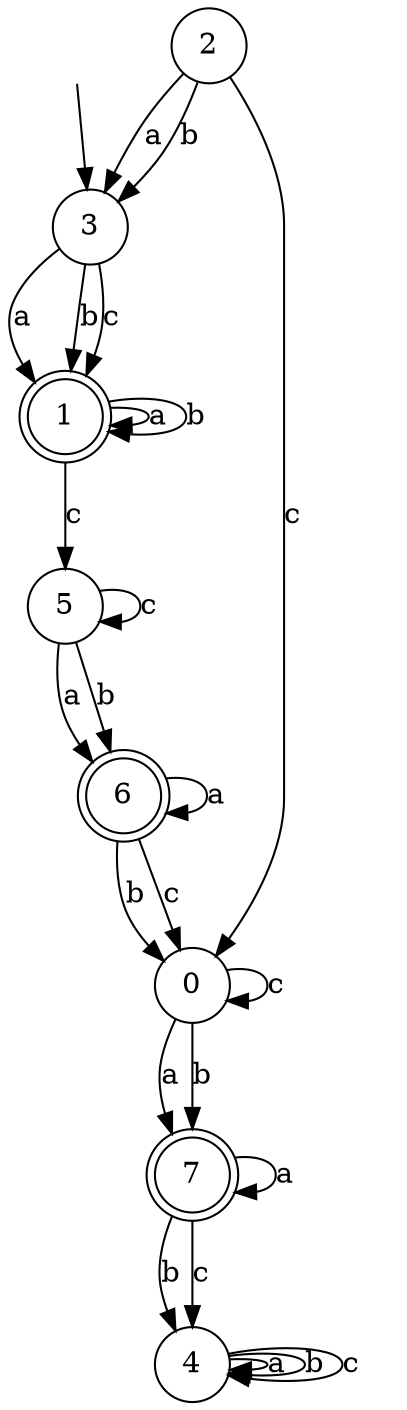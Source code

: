 digraph g {
__start [label=""shape=none]
	3[shape="circle" label="3"]
	0[shape="circle" label="0"]
	1[shape="doublecircle" label="1"]
	2[shape="circle" label="2"]
	4[shape="circle" label="4"]
	5[shape="circle" label="5"]
	6[shape="doublecircle" label="6"]
	7[shape="doublecircle" label="7"]

__start -> 3
	0 -> 7 [label="a"]
	0 -> 7 [label="b"]
	0 -> 0 [label="c"]
	1 -> 1 [label="a"]
	1 -> 1 [label="b"]
	1 -> 5 [label="c"]
	2 -> 3 [label="a"]
	2 -> 3 [label="b"]
	2 -> 0 [label="c"]
	3 -> 1 [label="a"]
	3 -> 1 [label="b"]
	3 -> 1 [label="c"]
	4 -> 4 [label="a"]
	4 -> 4 [label="b"]
	4 -> 4 [label="c"]
	5 -> 6 [label="a"]
	5 -> 6 [label="b"]
	5 -> 5 [label="c"]
	6 -> 6 [label="a"]
	6 -> 0 [label="b"]
	6 -> 0 [label="c"]
	7 -> 7 [label="a"]
	7 -> 4 [label="b"]
	7 -> 4 [label="c"]
}
